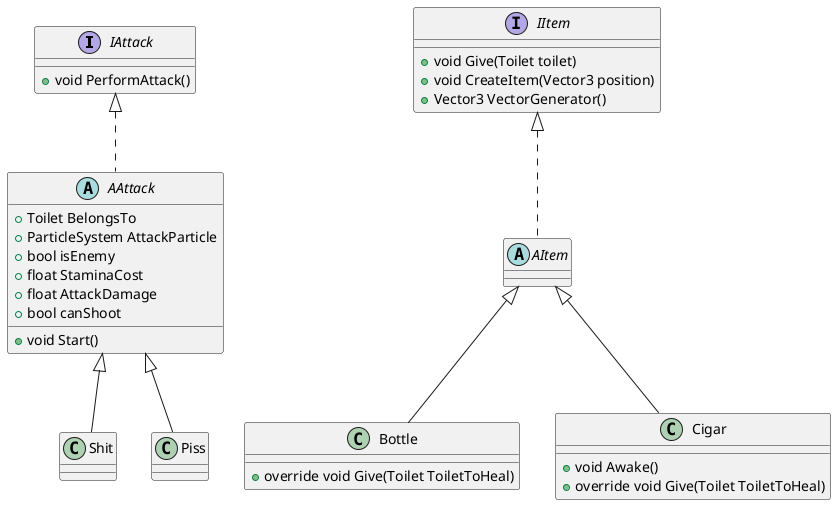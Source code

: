 @startuml

interface IAttack {
    +void PerformAttack()
}

abstract class AAttack {
    +Toilet BelongsTo
    +ParticleSystem AttackParticle
    +bool isEnemy
    +float StaminaCost
    +float AttackDamage
    +bool canShoot
    +void Start()
}

class Shit {
}

class Piss {
}

interface IItem {
    +void Give(Toilet toilet)
    +void CreateItem(Vector3 position)
    +Vector3 VectorGenerator()
}

abstract class AItem {
}

class Bottle {
    +override void Give(Toilet ToiletToHeal)
}

class Cigar {
    +void Awake()
    +override void Give(Toilet ToiletToHeal)
}

IAttack <|.. AAttack
AAttack <|-- Shit
AAttack <|-- Piss
IItem <|.. AItem
AItem <|-- Bottle
AItem <|-- Cigar

@enduml